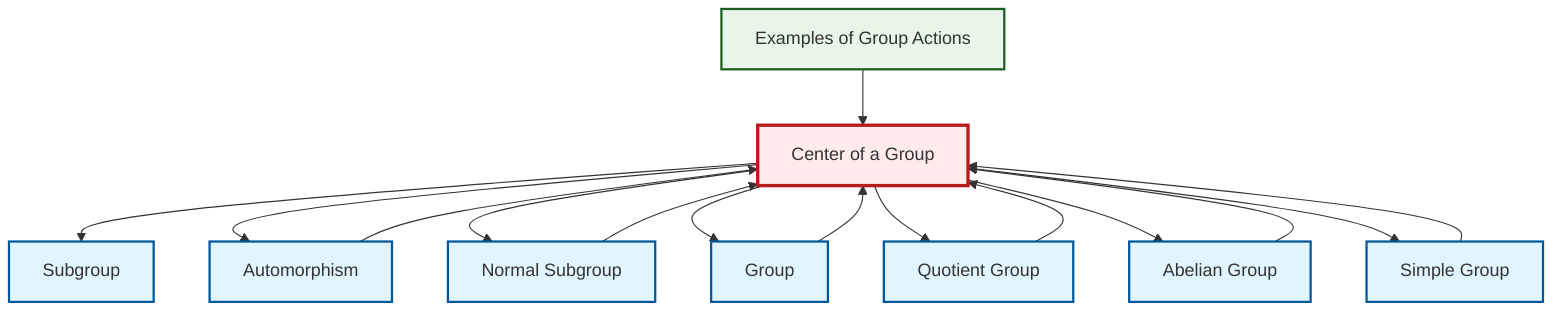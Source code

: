 graph TD
    classDef definition fill:#e1f5fe,stroke:#01579b,stroke-width:2px
    classDef theorem fill:#f3e5f5,stroke:#4a148c,stroke-width:2px
    classDef axiom fill:#fff3e0,stroke:#e65100,stroke-width:2px
    classDef example fill:#e8f5e9,stroke:#1b5e20,stroke-width:2px
    classDef current fill:#ffebee,stroke:#b71c1c,stroke-width:3px
    def-center-of-group["Center of a Group"]:::definition
    def-group["Group"]:::definition
    def-quotient-group["Quotient Group"]:::definition
    def-abelian-group["Abelian Group"]:::definition
    ex-group-action-examples["Examples of Group Actions"]:::example
    def-simple-group["Simple Group"]:::definition
    def-automorphism["Automorphism"]:::definition
    def-normal-subgroup["Normal Subgroup"]:::definition
    def-subgroup["Subgroup"]:::definition
    def-automorphism --> def-center-of-group
    def-center-of-group --> def-subgroup
    def-abelian-group --> def-center-of-group
    def-center-of-group --> def-automorphism
    def-center-of-group --> def-normal-subgroup
    def-center-of-group --> def-group
    ex-group-action-examples --> def-center-of-group
    def-center-of-group --> def-quotient-group
    def-normal-subgroup --> def-center-of-group
    def-center-of-group --> def-abelian-group
    def-quotient-group --> def-center-of-group
    def-simple-group --> def-center-of-group
    def-group --> def-center-of-group
    def-center-of-group --> def-simple-group
    class def-center-of-group current